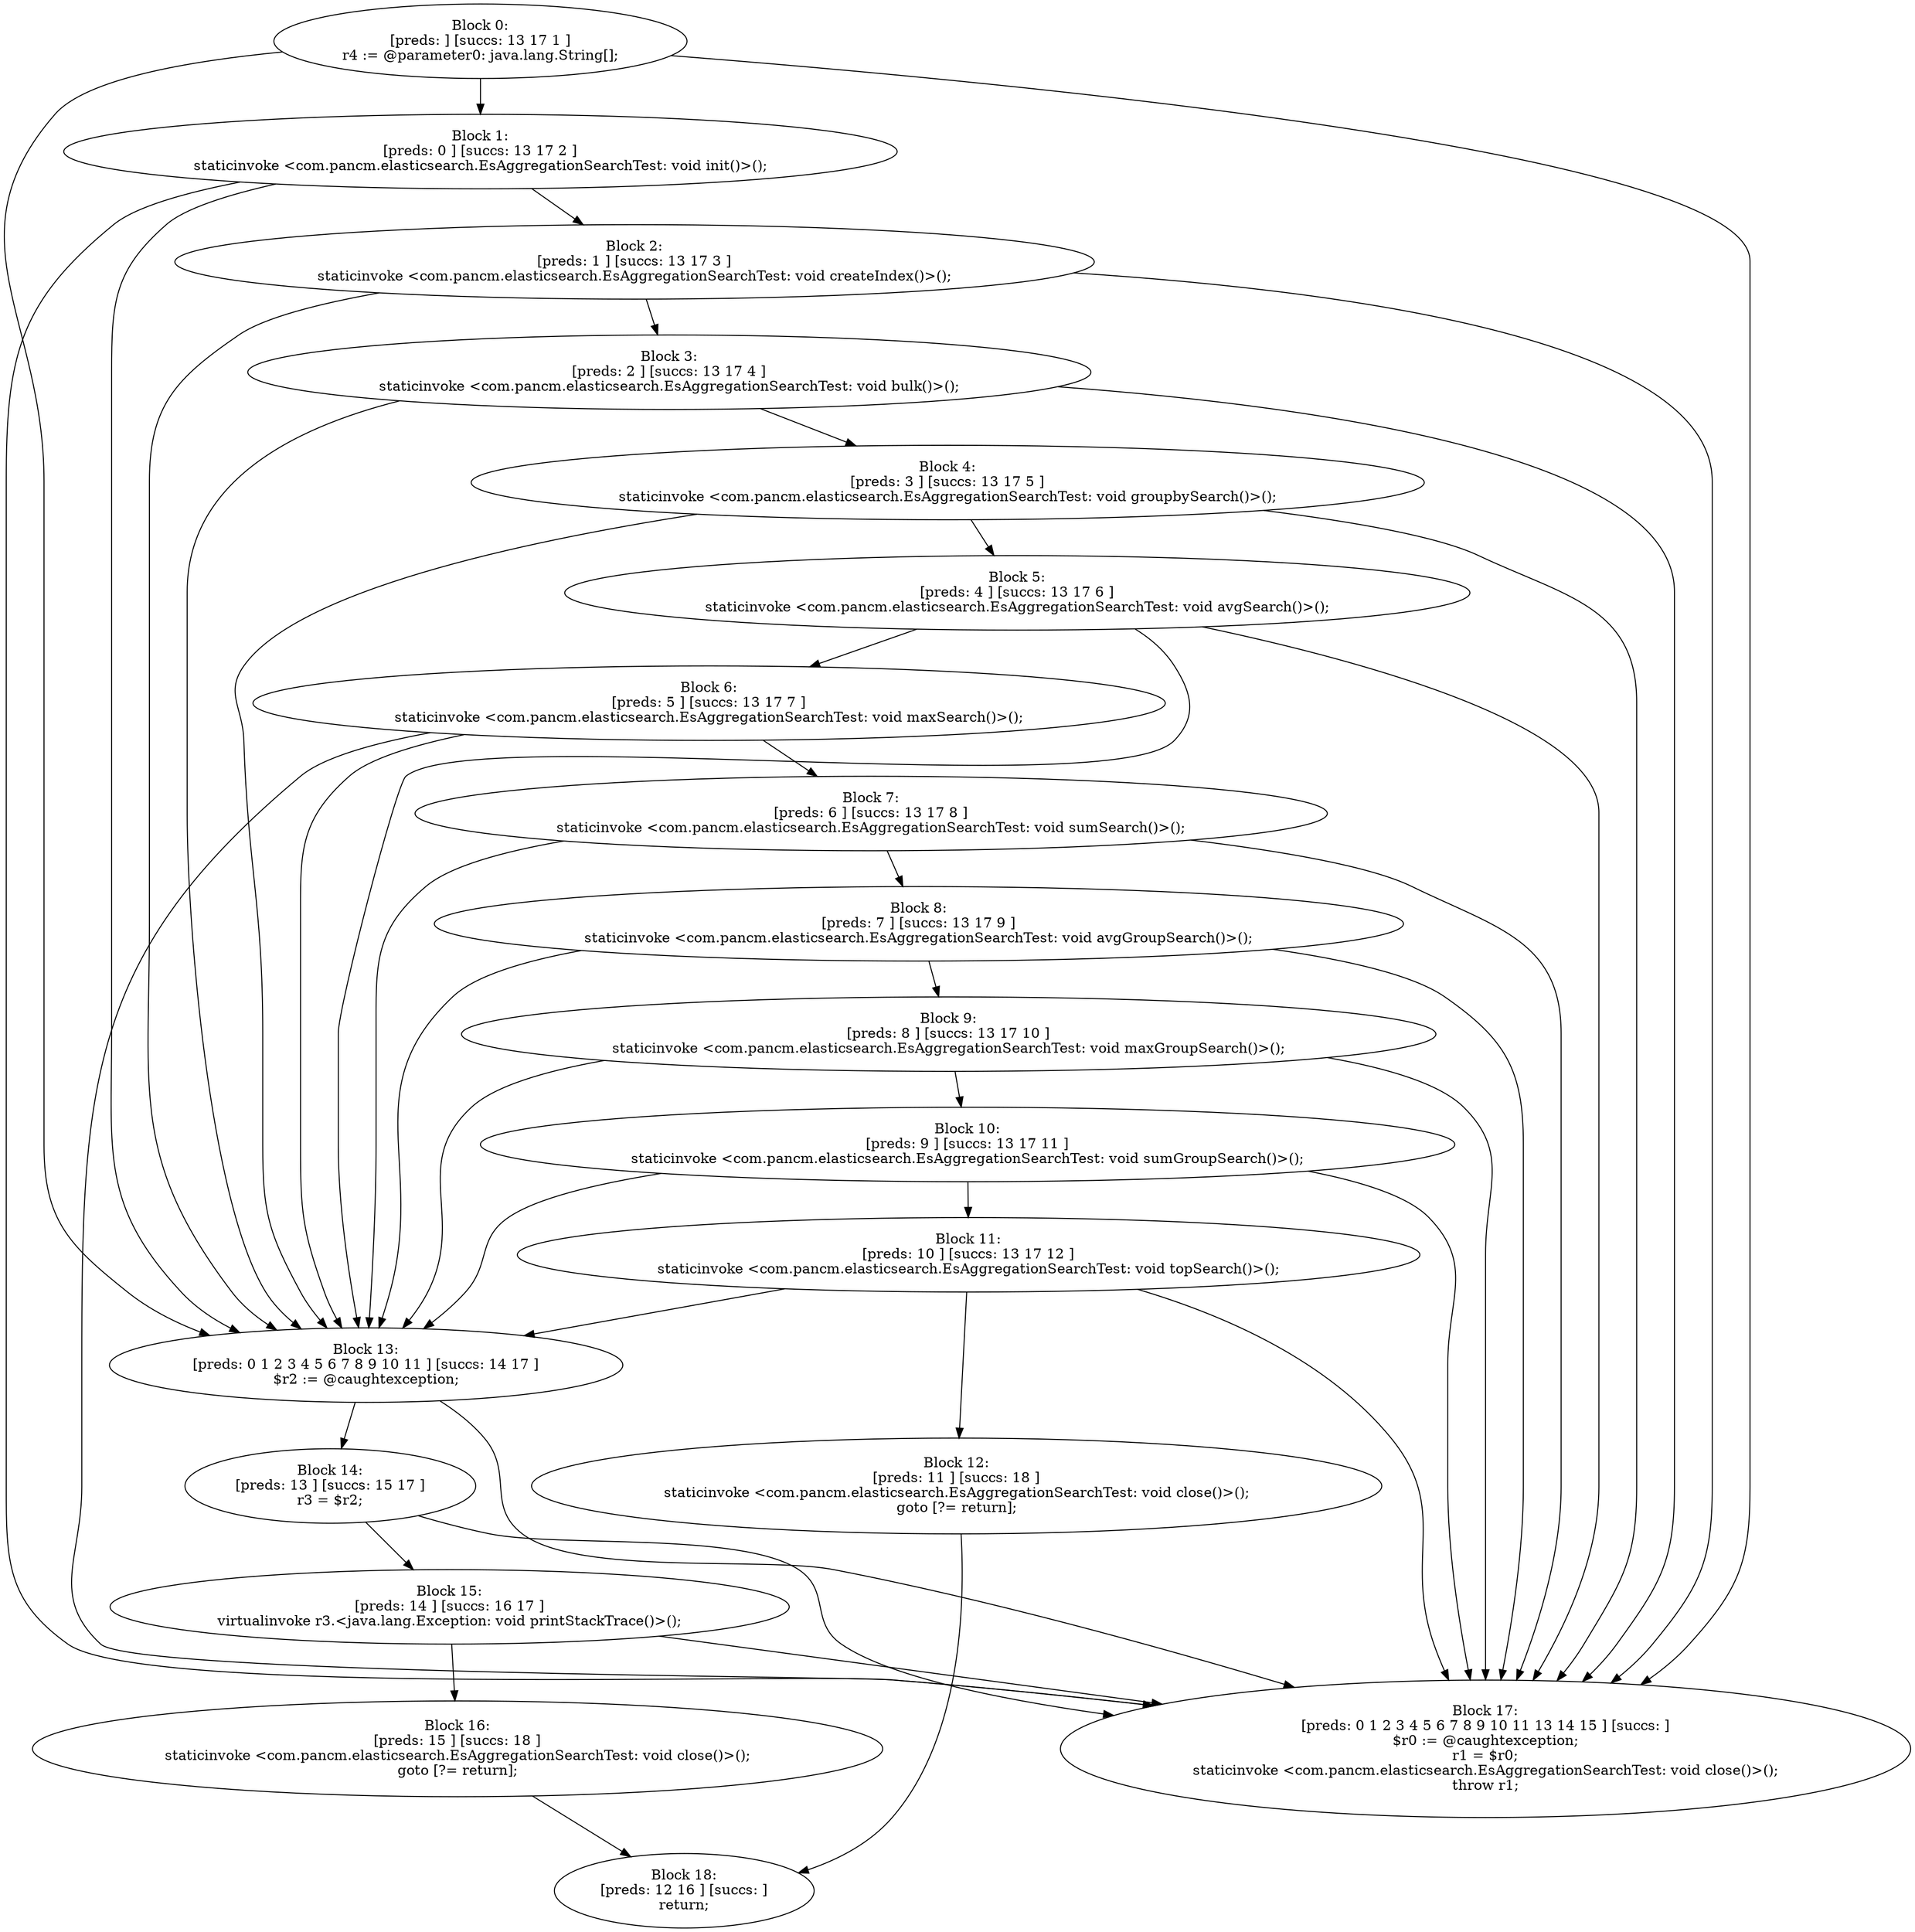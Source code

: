 digraph "unitGraph" {
    "Block 0:
[preds: ] [succs: 13 17 1 ]
r4 := @parameter0: java.lang.String[];
"
    "Block 1:
[preds: 0 ] [succs: 13 17 2 ]
staticinvoke <com.pancm.elasticsearch.EsAggregationSearchTest: void init()>();
"
    "Block 2:
[preds: 1 ] [succs: 13 17 3 ]
staticinvoke <com.pancm.elasticsearch.EsAggregationSearchTest: void createIndex()>();
"
    "Block 3:
[preds: 2 ] [succs: 13 17 4 ]
staticinvoke <com.pancm.elasticsearch.EsAggregationSearchTest: void bulk()>();
"
    "Block 4:
[preds: 3 ] [succs: 13 17 5 ]
staticinvoke <com.pancm.elasticsearch.EsAggregationSearchTest: void groupbySearch()>();
"
    "Block 5:
[preds: 4 ] [succs: 13 17 6 ]
staticinvoke <com.pancm.elasticsearch.EsAggregationSearchTest: void avgSearch()>();
"
    "Block 6:
[preds: 5 ] [succs: 13 17 7 ]
staticinvoke <com.pancm.elasticsearch.EsAggregationSearchTest: void maxSearch()>();
"
    "Block 7:
[preds: 6 ] [succs: 13 17 8 ]
staticinvoke <com.pancm.elasticsearch.EsAggregationSearchTest: void sumSearch()>();
"
    "Block 8:
[preds: 7 ] [succs: 13 17 9 ]
staticinvoke <com.pancm.elasticsearch.EsAggregationSearchTest: void avgGroupSearch()>();
"
    "Block 9:
[preds: 8 ] [succs: 13 17 10 ]
staticinvoke <com.pancm.elasticsearch.EsAggregationSearchTest: void maxGroupSearch()>();
"
    "Block 10:
[preds: 9 ] [succs: 13 17 11 ]
staticinvoke <com.pancm.elasticsearch.EsAggregationSearchTest: void sumGroupSearch()>();
"
    "Block 11:
[preds: 10 ] [succs: 13 17 12 ]
staticinvoke <com.pancm.elasticsearch.EsAggregationSearchTest: void topSearch()>();
"
    "Block 12:
[preds: 11 ] [succs: 18 ]
staticinvoke <com.pancm.elasticsearch.EsAggregationSearchTest: void close()>();
goto [?= return];
"
    "Block 13:
[preds: 0 1 2 3 4 5 6 7 8 9 10 11 ] [succs: 14 17 ]
$r2 := @caughtexception;
"
    "Block 14:
[preds: 13 ] [succs: 15 17 ]
r3 = $r2;
"
    "Block 15:
[preds: 14 ] [succs: 16 17 ]
virtualinvoke r3.<java.lang.Exception: void printStackTrace()>();
"
    "Block 16:
[preds: 15 ] [succs: 18 ]
staticinvoke <com.pancm.elasticsearch.EsAggregationSearchTest: void close()>();
goto [?= return];
"
    "Block 17:
[preds: 0 1 2 3 4 5 6 7 8 9 10 11 13 14 15 ] [succs: ]
$r0 := @caughtexception;
r1 = $r0;
staticinvoke <com.pancm.elasticsearch.EsAggregationSearchTest: void close()>();
throw r1;
"
    "Block 18:
[preds: 12 16 ] [succs: ]
return;
"
    "Block 0:
[preds: ] [succs: 13 17 1 ]
r4 := @parameter0: java.lang.String[];
"->"Block 13:
[preds: 0 1 2 3 4 5 6 7 8 9 10 11 ] [succs: 14 17 ]
$r2 := @caughtexception;
";
    "Block 0:
[preds: ] [succs: 13 17 1 ]
r4 := @parameter0: java.lang.String[];
"->"Block 17:
[preds: 0 1 2 3 4 5 6 7 8 9 10 11 13 14 15 ] [succs: ]
$r0 := @caughtexception;
r1 = $r0;
staticinvoke <com.pancm.elasticsearch.EsAggregationSearchTest: void close()>();
throw r1;
";
    "Block 0:
[preds: ] [succs: 13 17 1 ]
r4 := @parameter0: java.lang.String[];
"->"Block 1:
[preds: 0 ] [succs: 13 17 2 ]
staticinvoke <com.pancm.elasticsearch.EsAggregationSearchTest: void init()>();
";
    "Block 1:
[preds: 0 ] [succs: 13 17 2 ]
staticinvoke <com.pancm.elasticsearch.EsAggregationSearchTest: void init()>();
"->"Block 13:
[preds: 0 1 2 3 4 5 6 7 8 9 10 11 ] [succs: 14 17 ]
$r2 := @caughtexception;
";
    "Block 1:
[preds: 0 ] [succs: 13 17 2 ]
staticinvoke <com.pancm.elasticsearch.EsAggregationSearchTest: void init()>();
"->"Block 17:
[preds: 0 1 2 3 4 5 6 7 8 9 10 11 13 14 15 ] [succs: ]
$r0 := @caughtexception;
r1 = $r0;
staticinvoke <com.pancm.elasticsearch.EsAggregationSearchTest: void close()>();
throw r1;
";
    "Block 1:
[preds: 0 ] [succs: 13 17 2 ]
staticinvoke <com.pancm.elasticsearch.EsAggregationSearchTest: void init()>();
"->"Block 2:
[preds: 1 ] [succs: 13 17 3 ]
staticinvoke <com.pancm.elasticsearch.EsAggregationSearchTest: void createIndex()>();
";
    "Block 2:
[preds: 1 ] [succs: 13 17 3 ]
staticinvoke <com.pancm.elasticsearch.EsAggregationSearchTest: void createIndex()>();
"->"Block 13:
[preds: 0 1 2 3 4 5 6 7 8 9 10 11 ] [succs: 14 17 ]
$r2 := @caughtexception;
";
    "Block 2:
[preds: 1 ] [succs: 13 17 3 ]
staticinvoke <com.pancm.elasticsearch.EsAggregationSearchTest: void createIndex()>();
"->"Block 17:
[preds: 0 1 2 3 4 5 6 7 8 9 10 11 13 14 15 ] [succs: ]
$r0 := @caughtexception;
r1 = $r0;
staticinvoke <com.pancm.elasticsearch.EsAggregationSearchTest: void close()>();
throw r1;
";
    "Block 2:
[preds: 1 ] [succs: 13 17 3 ]
staticinvoke <com.pancm.elasticsearch.EsAggregationSearchTest: void createIndex()>();
"->"Block 3:
[preds: 2 ] [succs: 13 17 4 ]
staticinvoke <com.pancm.elasticsearch.EsAggregationSearchTest: void bulk()>();
";
    "Block 3:
[preds: 2 ] [succs: 13 17 4 ]
staticinvoke <com.pancm.elasticsearch.EsAggregationSearchTest: void bulk()>();
"->"Block 13:
[preds: 0 1 2 3 4 5 6 7 8 9 10 11 ] [succs: 14 17 ]
$r2 := @caughtexception;
";
    "Block 3:
[preds: 2 ] [succs: 13 17 4 ]
staticinvoke <com.pancm.elasticsearch.EsAggregationSearchTest: void bulk()>();
"->"Block 17:
[preds: 0 1 2 3 4 5 6 7 8 9 10 11 13 14 15 ] [succs: ]
$r0 := @caughtexception;
r1 = $r0;
staticinvoke <com.pancm.elasticsearch.EsAggregationSearchTest: void close()>();
throw r1;
";
    "Block 3:
[preds: 2 ] [succs: 13 17 4 ]
staticinvoke <com.pancm.elasticsearch.EsAggregationSearchTest: void bulk()>();
"->"Block 4:
[preds: 3 ] [succs: 13 17 5 ]
staticinvoke <com.pancm.elasticsearch.EsAggregationSearchTest: void groupbySearch()>();
";
    "Block 4:
[preds: 3 ] [succs: 13 17 5 ]
staticinvoke <com.pancm.elasticsearch.EsAggregationSearchTest: void groupbySearch()>();
"->"Block 13:
[preds: 0 1 2 3 4 5 6 7 8 9 10 11 ] [succs: 14 17 ]
$r2 := @caughtexception;
";
    "Block 4:
[preds: 3 ] [succs: 13 17 5 ]
staticinvoke <com.pancm.elasticsearch.EsAggregationSearchTest: void groupbySearch()>();
"->"Block 17:
[preds: 0 1 2 3 4 5 6 7 8 9 10 11 13 14 15 ] [succs: ]
$r0 := @caughtexception;
r1 = $r0;
staticinvoke <com.pancm.elasticsearch.EsAggregationSearchTest: void close()>();
throw r1;
";
    "Block 4:
[preds: 3 ] [succs: 13 17 5 ]
staticinvoke <com.pancm.elasticsearch.EsAggregationSearchTest: void groupbySearch()>();
"->"Block 5:
[preds: 4 ] [succs: 13 17 6 ]
staticinvoke <com.pancm.elasticsearch.EsAggregationSearchTest: void avgSearch()>();
";
    "Block 5:
[preds: 4 ] [succs: 13 17 6 ]
staticinvoke <com.pancm.elasticsearch.EsAggregationSearchTest: void avgSearch()>();
"->"Block 13:
[preds: 0 1 2 3 4 5 6 7 8 9 10 11 ] [succs: 14 17 ]
$r2 := @caughtexception;
";
    "Block 5:
[preds: 4 ] [succs: 13 17 6 ]
staticinvoke <com.pancm.elasticsearch.EsAggregationSearchTest: void avgSearch()>();
"->"Block 17:
[preds: 0 1 2 3 4 5 6 7 8 9 10 11 13 14 15 ] [succs: ]
$r0 := @caughtexception;
r1 = $r0;
staticinvoke <com.pancm.elasticsearch.EsAggregationSearchTest: void close()>();
throw r1;
";
    "Block 5:
[preds: 4 ] [succs: 13 17 6 ]
staticinvoke <com.pancm.elasticsearch.EsAggregationSearchTest: void avgSearch()>();
"->"Block 6:
[preds: 5 ] [succs: 13 17 7 ]
staticinvoke <com.pancm.elasticsearch.EsAggregationSearchTest: void maxSearch()>();
";
    "Block 6:
[preds: 5 ] [succs: 13 17 7 ]
staticinvoke <com.pancm.elasticsearch.EsAggregationSearchTest: void maxSearch()>();
"->"Block 13:
[preds: 0 1 2 3 4 5 6 7 8 9 10 11 ] [succs: 14 17 ]
$r2 := @caughtexception;
";
    "Block 6:
[preds: 5 ] [succs: 13 17 7 ]
staticinvoke <com.pancm.elasticsearch.EsAggregationSearchTest: void maxSearch()>();
"->"Block 17:
[preds: 0 1 2 3 4 5 6 7 8 9 10 11 13 14 15 ] [succs: ]
$r0 := @caughtexception;
r1 = $r0;
staticinvoke <com.pancm.elasticsearch.EsAggregationSearchTest: void close()>();
throw r1;
";
    "Block 6:
[preds: 5 ] [succs: 13 17 7 ]
staticinvoke <com.pancm.elasticsearch.EsAggregationSearchTest: void maxSearch()>();
"->"Block 7:
[preds: 6 ] [succs: 13 17 8 ]
staticinvoke <com.pancm.elasticsearch.EsAggregationSearchTest: void sumSearch()>();
";
    "Block 7:
[preds: 6 ] [succs: 13 17 8 ]
staticinvoke <com.pancm.elasticsearch.EsAggregationSearchTest: void sumSearch()>();
"->"Block 13:
[preds: 0 1 2 3 4 5 6 7 8 9 10 11 ] [succs: 14 17 ]
$r2 := @caughtexception;
";
    "Block 7:
[preds: 6 ] [succs: 13 17 8 ]
staticinvoke <com.pancm.elasticsearch.EsAggregationSearchTest: void sumSearch()>();
"->"Block 17:
[preds: 0 1 2 3 4 5 6 7 8 9 10 11 13 14 15 ] [succs: ]
$r0 := @caughtexception;
r1 = $r0;
staticinvoke <com.pancm.elasticsearch.EsAggregationSearchTest: void close()>();
throw r1;
";
    "Block 7:
[preds: 6 ] [succs: 13 17 8 ]
staticinvoke <com.pancm.elasticsearch.EsAggregationSearchTest: void sumSearch()>();
"->"Block 8:
[preds: 7 ] [succs: 13 17 9 ]
staticinvoke <com.pancm.elasticsearch.EsAggregationSearchTest: void avgGroupSearch()>();
";
    "Block 8:
[preds: 7 ] [succs: 13 17 9 ]
staticinvoke <com.pancm.elasticsearch.EsAggregationSearchTest: void avgGroupSearch()>();
"->"Block 13:
[preds: 0 1 2 3 4 5 6 7 8 9 10 11 ] [succs: 14 17 ]
$r2 := @caughtexception;
";
    "Block 8:
[preds: 7 ] [succs: 13 17 9 ]
staticinvoke <com.pancm.elasticsearch.EsAggregationSearchTest: void avgGroupSearch()>();
"->"Block 17:
[preds: 0 1 2 3 4 5 6 7 8 9 10 11 13 14 15 ] [succs: ]
$r0 := @caughtexception;
r1 = $r0;
staticinvoke <com.pancm.elasticsearch.EsAggregationSearchTest: void close()>();
throw r1;
";
    "Block 8:
[preds: 7 ] [succs: 13 17 9 ]
staticinvoke <com.pancm.elasticsearch.EsAggregationSearchTest: void avgGroupSearch()>();
"->"Block 9:
[preds: 8 ] [succs: 13 17 10 ]
staticinvoke <com.pancm.elasticsearch.EsAggregationSearchTest: void maxGroupSearch()>();
";
    "Block 9:
[preds: 8 ] [succs: 13 17 10 ]
staticinvoke <com.pancm.elasticsearch.EsAggregationSearchTest: void maxGroupSearch()>();
"->"Block 13:
[preds: 0 1 2 3 4 5 6 7 8 9 10 11 ] [succs: 14 17 ]
$r2 := @caughtexception;
";
    "Block 9:
[preds: 8 ] [succs: 13 17 10 ]
staticinvoke <com.pancm.elasticsearch.EsAggregationSearchTest: void maxGroupSearch()>();
"->"Block 17:
[preds: 0 1 2 3 4 5 6 7 8 9 10 11 13 14 15 ] [succs: ]
$r0 := @caughtexception;
r1 = $r0;
staticinvoke <com.pancm.elasticsearch.EsAggregationSearchTest: void close()>();
throw r1;
";
    "Block 9:
[preds: 8 ] [succs: 13 17 10 ]
staticinvoke <com.pancm.elasticsearch.EsAggregationSearchTest: void maxGroupSearch()>();
"->"Block 10:
[preds: 9 ] [succs: 13 17 11 ]
staticinvoke <com.pancm.elasticsearch.EsAggregationSearchTest: void sumGroupSearch()>();
";
    "Block 10:
[preds: 9 ] [succs: 13 17 11 ]
staticinvoke <com.pancm.elasticsearch.EsAggregationSearchTest: void sumGroupSearch()>();
"->"Block 13:
[preds: 0 1 2 3 4 5 6 7 8 9 10 11 ] [succs: 14 17 ]
$r2 := @caughtexception;
";
    "Block 10:
[preds: 9 ] [succs: 13 17 11 ]
staticinvoke <com.pancm.elasticsearch.EsAggregationSearchTest: void sumGroupSearch()>();
"->"Block 17:
[preds: 0 1 2 3 4 5 6 7 8 9 10 11 13 14 15 ] [succs: ]
$r0 := @caughtexception;
r1 = $r0;
staticinvoke <com.pancm.elasticsearch.EsAggregationSearchTest: void close()>();
throw r1;
";
    "Block 10:
[preds: 9 ] [succs: 13 17 11 ]
staticinvoke <com.pancm.elasticsearch.EsAggregationSearchTest: void sumGroupSearch()>();
"->"Block 11:
[preds: 10 ] [succs: 13 17 12 ]
staticinvoke <com.pancm.elasticsearch.EsAggregationSearchTest: void topSearch()>();
";
    "Block 11:
[preds: 10 ] [succs: 13 17 12 ]
staticinvoke <com.pancm.elasticsearch.EsAggregationSearchTest: void topSearch()>();
"->"Block 13:
[preds: 0 1 2 3 4 5 6 7 8 9 10 11 ] [succs: 14 17 ]
$r2 := @caughtexception;
";
    "Block 11:
[preds: 10 ] [succs: 13 17 12 ]
staticinvoke <com.pancm.elasticsearch.EsAggregationSearchTest: void topSearch()>();
"->"Block 17:
[preds: 0 1 2 3 4 5 6 7 8 9 10 11 13 14 15 ] [succs: ]
$r0 := @caughtexception;
r1 = $r0;
staticinvoke <com.pancm.elasticsearch.EsAggregationSearchTest: void close()>();
throw r1;
";
    "Block 11:
[preds: 10 ] [succs: 13 17 12 ]
staticinvoke <com.pancm.elasticsearch.EsAggregationSearchTest: void topSearch()>();
"->"Block 12:
[preds: 11 ] [succs: 18 ]
staticinvoke <com.pancm.elasticsearch.EsAggregationSearchTest: void close()>();
goto [?= return];
";
    "Block 12:
[preds: 11 ] [succs: 18 ]
staticinvoke <com.pancm.elasticsearch.EsAggregationSearchTest: void close()>();
goto [?= return];
"->"Block 18:
[preds: 12 16 ] [succs: ]
return;
";
    "Block 13:
[preds: 0 1 2 3 4 5 6 7 8 9 10 11 ] [succs: 14 17 ]
$r2 := @caughtexception;
"->"Block 14:
[preds: 13 ] [succs: 15 17 ]
r3 = $r2;
";
    "Block 13:
[preds: 0 1 2 3 4 5 6 7 8 9 10 11 ] [succs: 14 17 ]
$r2 := @caughtexception;
"->"Block 17:
[preds: 0 1 2 3 4 5 6 7 8 9 10 11 13 14 15 ] [succs: ]
$r0 := @caughtexception;
r1 = $r0;
staticinvoke <com.pancm.elasticsearch.EsAggregationSearchTest: void close()>();
throw r1;
";
    "Block 14:
[preds: 13 ] [succs: 15 17 ]
r3 = $r2;
"->"Block 15:
[preds: 14 ] [succs: 16 17 ]
virtualinvoke r3.<java.lang.Exception: void printStackTrace()>();
";
    "Block 14:
[preds: 13 ] [succs: 15 17 ]
r3 = $r2;
"->"Block 17:
[preds: 0 1 2 3 4 5 6 7 8 9 10 11 13 14 15 ] [succs: ]
$r0 := @caughtexception;
r1 = $r0;
staticinvoke <com.pancm.elasticsearch.EsAggregationSearchTest: void close()>();
throw r1;
";
    "Block 15:
[preds: 14 ] [succs: 16 17 ]
virtualinvoke r3.<java.lang.Exception: void printStackTrace()>();
"->"Block 16:
[preds: 15 ] [succs: 18 ]
staticinvoke <com.pancm.elasticsearch.EsAggregationSearchTest: void close()>();
goto [?= return];
";
    "Block 15:
[preds: 14 ] [succs: 16 17 ]
virtualinvoke r3.<java.lang.Exception: void printStackTrace()>();
"->"Block 17:
[preds: 0 1 2 3 4 5 6 7 8 9 10 11 13 14 15 ] [succs: ]
$r0 := @caughtexception;
r1 = $r0;
staticinvoke <com.pancm.elasticsearch.EsAggregationSearchTest: void close()>();
throw r1;
";
    "Block 16:
[preds: 15 ] [succs: 18 ]
staticinvoke <com.pancm.elasticsearch.EsAggregationSearchTest: void close()>();
goto [?= return];
"->"Block 18:
[preds: 12 16 ] [succs: ]
return;
";
}
